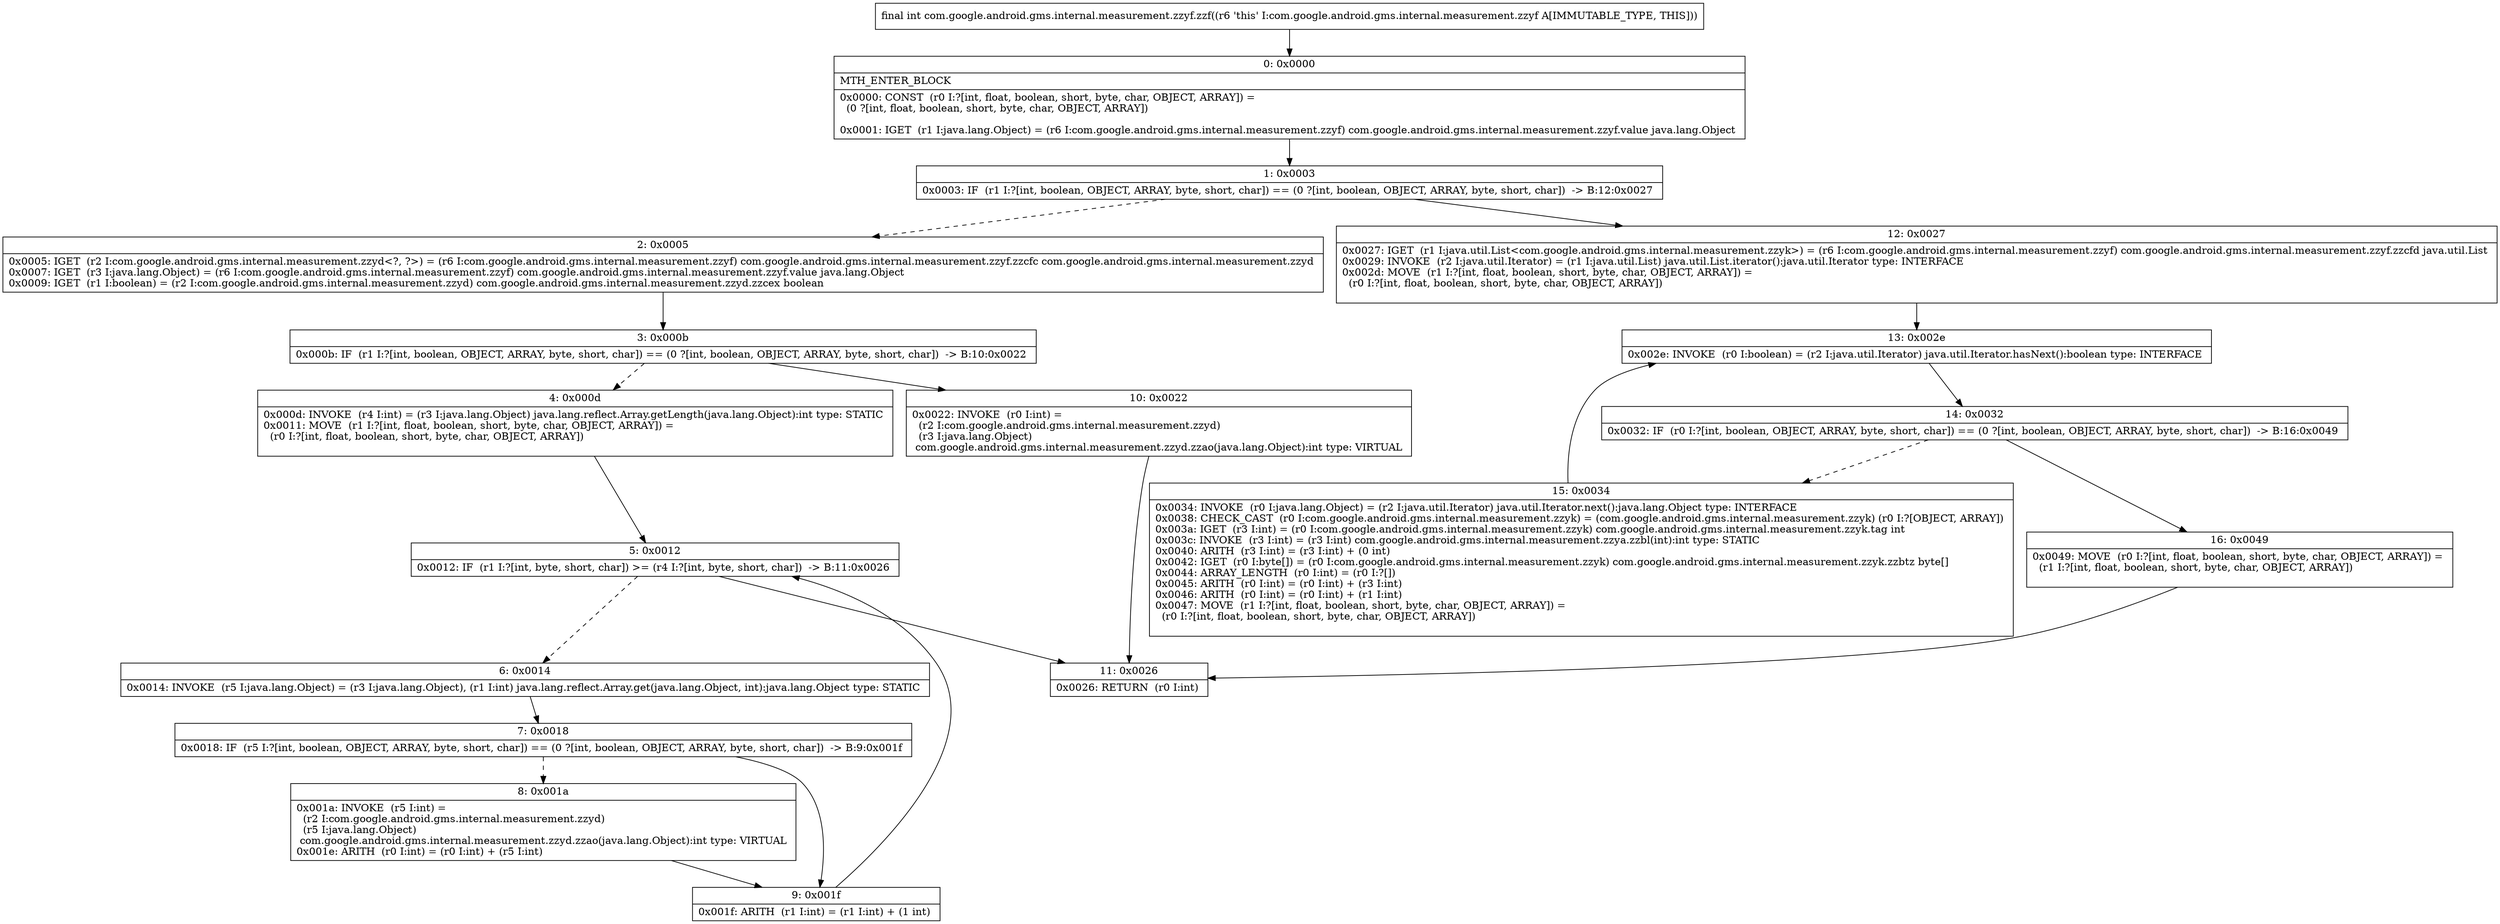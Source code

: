 digraph "CFG forcom.google.android.gms.internal.measurement.zzyf.zzf()I" {
Node_0 [shape=record,label="{0\:\ 0x0000|MTH_ENTER_BLOCK\l|0x0000: CONST  (r0 I:?[int, float, boolean, short, byte, char, OBJECT, ARRAY]) = \l  (0 ?[int, float, boolean, short, byte, char, OBJECT, ARRAY])\l \l0x0001: IGET  (r1 I:java.lang.Object) = (r6 I:com.google.android.gms.internal.measurement.zzyf) com.google.android.gms.internal.measurement.zzyf.value java.lang.Object \l}"];
Node_1 [shape=record,label="{1\:\ 0x0003|0x0003: IF  (r1 I:?[int, boolean, OBJECT, ARRAY, byte, short, char]) == (0 ?[int, boolean, OBJECT, ARRAY, byte, short, char])  \-\> B:12:0x0027 \l}"];
Node_2 [shape=record,label="{2\:\ 0x0005|0x0005: IGET  (r2 I:com.google.android.gms.internal.measurement.zzyd\<?, ?\>) = (r6 I:com.google.android.gms.internal.measurement.zzyf) com.google.android.gms.internal.measurement.zzyf.zzcfc com.google.android.gms.internal.measurement.zzyd \l0x0007: IGET  (r3 I:java.lang.Object) = (r6 I:com.google.android.gms.internal.measurement.zzyf) com.google.android.gms.internal.measurement.zzyf.value java.lang.Object \l0x0009: IGET  (r1 I:boolean) = (r2 I:com.google.android.gms.internal.measurement.zzyd) com.google.android.gms.internal.measurement.zzyd.zzcex boolean \l}"];
Node_3 [shape=record,label="{3\:\ 0x000b|0x000b: IF  (r1 I:?[int, boolean, OBJECT, ARRAY, byte, short, char]) == (0 ?[int, boolean, OBJECT, ARRAY, byte, short, char])  \-\> B:10:0x0022 \l}"];
Node_4 [shape=record,label="{4\:\ 0x000d|0x000d: INVOKE  (r4 I:int) = (r3 I:java.lang.Object) java.lang.reflect.Array.getLength(java.lang.Object):int type: STATIC \l0x0011: MOVE  (r1 I:?[int, float, boolean, short, byte, char, OBJECT, ARRAY]) = \l  (r0 I:?[int, float, boolean, short, byte, char, OBJECT, ARRAY])\l \l}"];
Node_5 [shape=record,label="{5\:\ 0x0012|0x0012: IF  (r1 I:?[int, byte, short, char]) \>= (r4 I:?[int, byte, short, char])  \-\> B:11:0x0026 \l}"];
Node_6 [shape=record,label="{6\:\ 0x0014|0x0014: INVOKE  (r5 I:java.lang.Object) = (r3 I:java.lang.Object), (r1 I:int) java.lang.reflect.Array.get(java.lang.Object, int):java.lang.Object type: STATIC \l}"];
Node_7 [shape=record,label="{7\:\ 0x0018|0x0018: IF  (r5 I:?[int, boolean, OBJECT, ARRAY, byte, short, char]) == (0 ?[int, boolean, OBJECT, ARRAY, byte, short, char])  \-\> B:9:0x001f \l}"];
Node_8 [shape=record,label="{8\:\ 0x001a|0x001a: INVOKE  (r5 I:int) = \l  (r2 I:com.google.android.gms.internal.measurement.zzyd)\l  (r5 I:java.lang.Object)\l com.google.android.gms.internal.measurement.zzyd.zzao(java.lang.Object):int type: VIRTUAL \l0x001e: ARITH  (r0 I:int) = (r0 I:int) + (r5 I:int) \l}"];
Node_9 [shape=record,label="{9\:\ 0x001f|0x001f: ARITH  (r1 I:int) = (r1 I:int) + (1 int) \l}"];
Node_10 [shape=record,label="{10\:\ 0x0022|0x0022: INVOKE  (r0 I:int) = \l  (r2 I:com.google.android.gms.internal.measurement.zzyd)\l  (r3 I:java.lang.Object)\l com.google.android.gms.internal.measurement.zzyd.zzao(java.lang.Object):int type: VIRTUAL \l}"];
Node_11 [shape=record,label="{11\:\ 0x0026|0x0026: RETURN  (r0 I:int) \l}"];
Node_12 [shape=record,label="{12\:\ 0x0027|0x0027: IGET  (r1 I:java.util.List\<com.google.android.gms.internal.measurement.zzyk\>) = (r6 I:com.google.android.gms.internal.measurement.zzyf) com.google.android.gms.internal.measurement.zzyf.zzcfd java.util.List \l0x0029: INVOKE  (r2 I:java.util.Iterator) = (r1 I:java.util.List) java.util.List.iterator():java.util.Iterator type: INTERFACE \l0x002d: MOVE  (r1 I:?[int, float, boolean, short, byte, char, OBJECT, ARRAY]) = \l  (r0 I:?[int, float, boolean, short, byte, char, OBJECT, ARRAY])\l \l}"];
Node_13 [shape=record,label="{13\:\ 0x002e|0x002e: INVOKE  (r0 I:boolean) = (r2 I:java.util.Iterator) java.util.Iterator.hasNext():boolean type: INTERFACE \l}"];
Node_14 [shape=record,label="{14\:\ 0x0032|0x0032: IF  (r0 I:?[int, boolean, OBJECT, ARRAY, byte, short, char]) == (0 ?[int, boolean, OBJECT, ARRAY, byte, short, char])  \-\> B:16:0x0049 \l}"];
Node_15 [shape=record,label="{15\:\ 0x0034|0x0034: INVOKE  (r0 I:java.lang.Object) = (r2 I:java.util.Iterator) java.util.Iterator.next():java.lang.Object type: INTERFACE \l0x0038: CHECK_CAST  (r0 I:com.google.android.gms.internal.measurement.zzyk) = (com.google.android.gms.internal.measurement.zzyk) (r0 I:?[OBJECT, ARRAY]) \l0x003a: IGET  (r3 I:int) = (r0 I:com.google.android.gms.internal.measurement.zzyk) com.google.android.gms.internal.measurement.zzyk.tag int \l0x003c: INVOKE  (r3 I:int) = (r3 I:int) com.google.android.gms.internal.measurement.zzya.zzbl(int):int type: STATIC \l0x0040: ARITH  (r3 I:int) = (r3 I:int) + (0 int) \l0x0042: IGET  (r0 I:byte[]) = (r0 I:com.google.android.gms.internal.measurement.zzyk) com.google.android.gms.internal.measurement.zzyk.zzbtz byte[] \l0x0044: ARRAY_LENGTH  (r0 I:int) = (r0 I:?[]) \l0x0045: ARITH  (r0 I:int) = (r0 I:int) + (r3 I:int) \l0x0046: ARITH  (r0 I:int) = (r0 I:int) + (r1 I:int) \l0x0047: MOVE  (r1 I:?[int, float, boolean, short, byte, char, OBJECT, ARRAY]) = \l  (r0 I:?[int, float, boolean, short, byte, char, OBJECT, ARRAY])\l \l}"];
Node_16 [shape=record,label="{16\:\ 0x0049|0x0049: MOVE  (r0 I:?[int, float, boolean, short, byte, char, OBJECT, ARRAY]) = \l  (r1 I:?[int, float, boolean, short, byte, char, OBJECT, ARRAY])\l \l}"];
MethodNode[shape=record,label="{final int com.google.android.gms.internal.measurement.zzyf.zzf((r6 'this' I:com.google.android.gms.internal.measurement.zzyf A[IMMUTABLE_TYPE, THIS])) }"];
MethodNode -> Node_0;
Node_0 -> Node_1;
Node_1 -> Node_2[style=dashed];
Node_1 -> Node_12;
Node_2 -> Node_3;
Node_3 -> Node_4[style=dashed];
Node_3 -> Node_10;
Node_4 -> Node_5;
Node_5 -> Node_6[style=dashed];
Node_5 -> Node_11;
Node_6 -> Node_7;
Node_7 -> Node_8[style=dashed];
Node_7 -> Node_9;
Node_8 -> Node_9;
Node_9 -> Node_5;
Node_10 -> Node_11;
Node_12 -> Node_13;
Node_13 -> Node_14;
Node_14 -> Node_15[style=dashed];
Node_14 -> Node_16;
Node_15 -> Node_13;
Node_16 -> Node_11;
}


